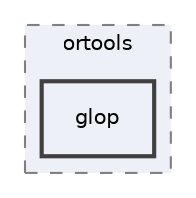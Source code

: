 digraph "glop"
{
 // LATEX_PDF_SIZE
  edge [fontname="Helvetica",fontsize="10",labelfontname="Helvetica",labelfontsize="10"];
  node [fontname="Helvetica",fontsize="10",shape=record];
  compound=true
  subgraph clusterdir_dd9e6105f85b4b8d1432afc92516bdf4 {
    graph [ bgcolor="#edf0f7", pencolor="grey50", style="filled,dashed,", label="ortools", fontname="Helvetica", fontsize="10", URL="dir_dd9e6105f85b4b8d1432afc92516bdf4.html"]
  dir_928368908d9e3793e3841b181b38d8da [shape=box, label="glop", style="filled,bold,", fillcolor="#edf0f7", color="grey25", URL="dir_928368908d9e3793e3841b181b38d8da.html"];
  }
}
